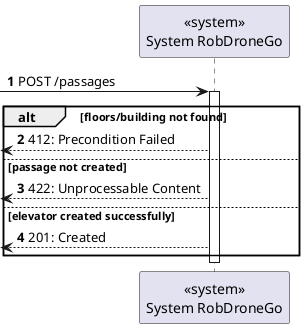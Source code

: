@startuml
autonumber

participant "<<system>>\nSystem RobDroneGo" as sys

[-> sys: POST /passages
activate sys

alt floors/building not found
    [<--sys  : 412: Precondition Failed
else passage not created
    [<--sys : 422: Unprocessable Content
else elevator created successfully
    [<--sys  : 201: Created
end

deactivate sys

@enduml
